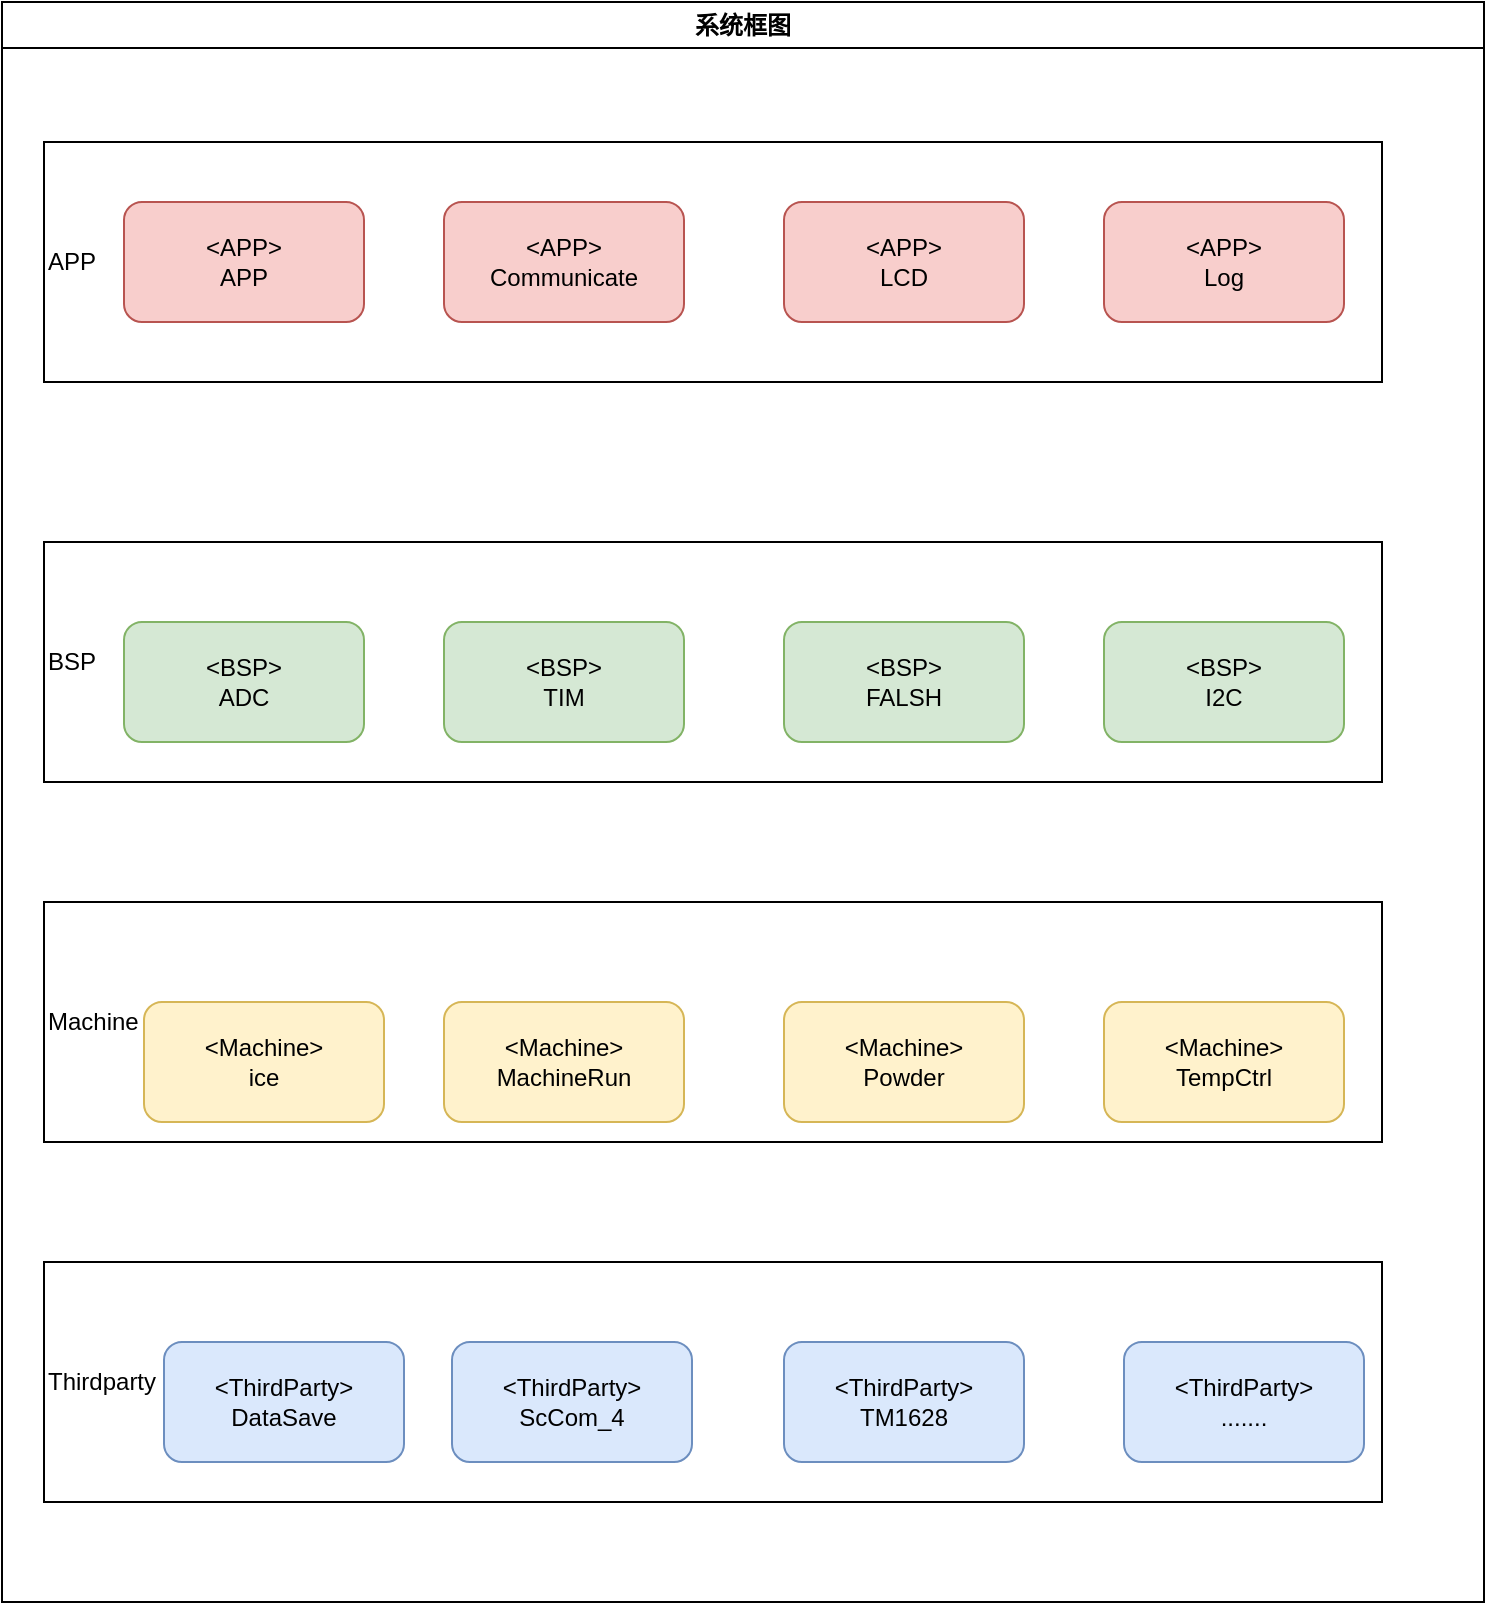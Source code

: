 <mxfile version="20.6.0" type="github">
  <diagram id="C5RBs43oDa-KdzZeNtuy" name="Page-1">
    <mxGraphModel dx="1550" dy="867" grid="1" gridSize="10" guides="1" tooltips="1" connect="1" arrows="1" fold="1" page="1" pageScale="1" pageWidth="827" pageHeight="1169" math="0" shadow="0">
      <root>
        <mxCell id="WIyWlLk6GJQsqaUBKTNV-0" />
        <mxCell id="WIyWlLk6GJQsqaUBKTNV-1" parent="WIyWlLk6GJQsqaUBKTNV-0" />
        <mxCell id="cSTLeBi9jmK-zGmyKdPC-5" value="系统框图" style="swimlane;whiteSpace=wrap;html=1;" vertex="1" parent="WIyWlLk6GJQsqaUBKTNV-1">
          <mxGeometry x="69" y="50" width="741" height="800" as="geometry" />
        </mxCell>
        <mxCell id="cSTLeBi9jmK-zGmyKdPC-8" value="APP" style="rounded=0;whiteSpace=wrap;html=1;align=left;" vertex="1" parent="cSTLeBi9jmK-zGmyKdPC-5">
          <mxGeometry x="21" y="70" width="669" height="120" as="geometry" />
        </mxCell>
        <mxCell id="cSTLeBi9jmK-zGmyKdPC-9" value="BSP" style="rounded=0;whiteSpace=wrap;html=1;align=left;" vertex="1" parent="cSTLeBi9jmK-zGmyKdPC-5">
          <mxGeometry x="21" y="270" width="669" height="120" as="geometry" />
        </mxCell>
        <mxCell id="cSTLeBi9jmK-zGmyKdPC-10" value="Machine" style="rounded=0;whiteSpace=wrap;html=1;align=left;" vertex="1" parent="cSTLeBi9jmK-zGmyKdPC-5">
          <mxGeometry x="21" y="450" width="669" height="120" as="geometry" />
        </mxCell>
        <mxCell id="cSTLeBi9jmK-zGmyKdPC-11" value="Thirdparty" style="rounded=0;whiteSpace=wrap;html=1;align=left;" vertex="1" parent="cSTLeBi9jmK-zGmyKdPC-5">
          <mxGeometry x="21" y="630" width="669" height="120" as="geometry" />
        </mxCell>
        <mxCell id="cSTLeBi9jmK-zGmyKdPC-12" value="&amp;lt;APP&amp;gt;&lt;br&gt;APP" style="rounded=1;whiteSpace=wrap;html=1;strokeColor=#b85450;fillColor=#f8cecc;" vertex="1" parent="cSTLeBi9jmK-zGmyKdPC-5">
          <mxGeometry x="61" y="100" width="120" height="60" as="geometry" />
        </mxCell>
        <mxCell id="cSTLeBi9jmK-zGmyKdPC-19" value="&amp;lt;APP&amp;gt;&lt;br&gt;Communicate" style="rounded=1;whiteSpace=wrap;html=1;strokeColor=#b85450;fillColor=#f8cecc;" vertex="1" parent="cSTLeBi9jmK-zGmyKdPC-5">
          <mxGeometry x="221" y="100" width="120" height="60" as="geometry" />
        </mxCell>
        <mxCell id="cSTLeBi9jmK-zGmyKdPC-20" value="&amp;lt;APP&amp;gt;&lt;br&gt;LCD" style="rounded=1;whiteSpace=wrap;html=1;strokeColor=#b85450;fillColor=#f8cecc;" vertex="1" parent="cSTLeBi9jmK-zGmyKdPC-5">
          <mxGeometry x="391" y="100" width="120" height="60" as="geometry" />
        </mxCell>
        <mxCell id="cSTLeBi9jmK-zGmyKdPC-21" value="&amp;lt;APP&amp;gt;&lt;br&gt;Log" style="rounded=1;whiteSpace=wrap;html=1;strokeColor=#b85450;fillColor=#f8cecc;" vertex="1" parent="cSTLeBi9jmK-zGmyKdPC-5">
          <mxGeometry x="551" y="100" width="120" height="60" as="geometry" />
        </mxCell>
        <mxCell id="cSTLeBi9jmK-zGmyKdPC-23" value="&amp;lt;BSP&amp;gt;&lt;br&gt;ADC" style="rounded=1;whiteSpace=wrap;html=1;strokeColor=#82b366;fillColor=#d5e8d4;" vertex="1" parent="cSTLeBi9jmK-zGmyKdPC-5">
          <mxGeometry x="61" y="310" width="120" height="60" as="geometry" />
        </mxCell>
        <mxCell id="cSTLeBi9jmK-zGmyKdPC-24" value="&amp;lt;BSP&amp;gt;&lt;br&gt;TIM" style="rounded=1;whiteSpace=wrap;html=1;strokeColor=#82b366;fillColor=#d5e8d4;" vertex="1" parent="cSTLeBi9jmK-zGmyKdPC-5">
          <mxGeometry x="221" y="310" width="120" height="60" as="geometry" />
        </mxCell>
        <mxCell id="cSTLeBi9jmK-zGmyKdPC-25" value="&amp;lt;BSP&amp;gt;&lt;br&gt;FALSH" style="rounded=1;whiteSpace=wrap;html=1;strokeColor=#82b366;fillColor=#d5e8d4;" vertex="1" parent="cSTLeBi9jmK-zGmyKdPC-5">
          <mxGeometry x="391" y="310" width="120" height="60" as="geometry" />
        </mxCell>
        <mxCell id="cSTLeBi9jmK-zGmyKdPC-26" value="&amp;lt;BSP&amp;gt;&lt;br&gt;I2C" style="rounded=1;whiteSpace=wrap;html=1;strokeColor=#82b366;fillColor=#d5e8d4;" vertex="1" parent="cSTLeBi9jmK-zGmyKdPC-5">
          <mxGeometry x="551" y="310" width="120" height="60" as="geometry" />
        </mxCell>
        <mxCell id="cSTLeBi9jmK-zGmyKdPC-27" value="&amp;lt;Machine&amp;gt;&lt;br&gt;ice" style="rounded=1;whiteSpace=wrap;html=1;strokeColor=#d6b656;fillColor=#fff2cc;" vertex="1" parent="cSTLeBi9jmK-zGmyKdPC-5">
          <mxGeometry x="71" y="500" width="120" height="60" as="geometry" />
        </mxCell>
        <mxCell id="cSTLeBi9jmK-zGmyKdPC-28" value="&amp;lt;Machine&amp;gt;&lt;br&gt;MachineRun" style="rounded=1;whiteSpace=wrap;html=1;strokeColor=#d6b656;fillColor=#fff2cc;" vertex="1" parent="cSTLeBi9jmK-zGmyKdPC-5">
          <mxGeometry x="221" y="500" width="120" height="60" as="geometry" />
        </mxCell>
        <mxCell id="cSTLeBi9jmK-zGmyKdPC-29" value="&amp;lt;Machine&amp;gt;&lt;br&gt;Powder" style="rounded=1;whiteSpace=wrap;html=1;strokeColor=#d6b656;fillColor=#fff2cc;" vertex="1" parent="cSTLeBi9jmK-zGmyKdPC-5">
          <mxGeometry x="391" y="500" width="120" height="60" as="geometry" />
        </mxCell>
        <mxCell id="cSTLeBi9jmK-zGmyKdPC-30" value="&amp;lt;Machine&amp;gt;&lt;br&gt;TempCtrl" style="rounded=1;whiteSpace=wrap;html=1;strokeColor=#d6b656;fillColor=#fff2cc;" vertex="1" parent="cSTLeBi9jmK-zGmyKdPC-5">
          <mxGeometry x="551" y="500" width="120" height="60" as="geometry" />
        </mxCell>
        <mxCell id="cSTLeBi9jmK-zGmyKdPC-31" value="&amp;lt;ThirdParty&amp;gt;&lt;br&gt;DataSave" style="rounded=1;whiteSpace=wrap;html=1;strokeColor=#6c8ebf;fillColor=#dae8fc;" vertex="1" parent="cSTLeBi9jmK-zGmyKdPC-5">
          <mxGeometry x="81" y="670" width="120" height="60" as="geometry" />
        </mxCell>
        <mxCell id="cSTLeBi9jmK-zGmyKdPC-50" value="&amp;lt;ThirdParty&amp;gt;&lt;br&gt;ScCom_4" style="rounded=1;whiteSpace=wrap;html=1;strokeColor=#6c8ebf;fillColor=#dae8fc;" vertex="1" parent="cSTLeBi9jmK-zGmyKdPC-5">
          <mxGeometry x="225" y="670" width="120" height="60" as="geometry" />
        </mxCell>
        <mxCell id="cSTLeBi9jmK-zGmyKdPC-51" value="&amp;lt;ThirdParty&amp;gt;&lt;br&gt;TM1628" style="rounded=1;whiteSpace=wrap;html=1;strokeColor=#6c8ebf;fillColor=#dae8fc;" vertex="1" parent="cSTLeBi9jmK-zGmyKdPC-5">
          <mxGeometry x="391" y="670" width="120" height="60" as="geometry" />
        </mxCell>
        <mxCell id="cSTLeBi9jmK-zGmyKdPC-52" value="&amp;lt;ThirdParty&amp;gt;&lt;br&gt;......." style="rounded=1;whiteSpace=wrap;html=1;strokeColor=#6c8ebf;fillColor=#dae8fc;" vertex="1" parent="cSTLeBi9jmK-zGmyKdPC-5">
          <mxGeometry x="561" y="670" width="120" height="60" as="geometry" />
        </mxCell>
      </root>
    </mxGraphModel>
  </diagram>
</mxfile>
